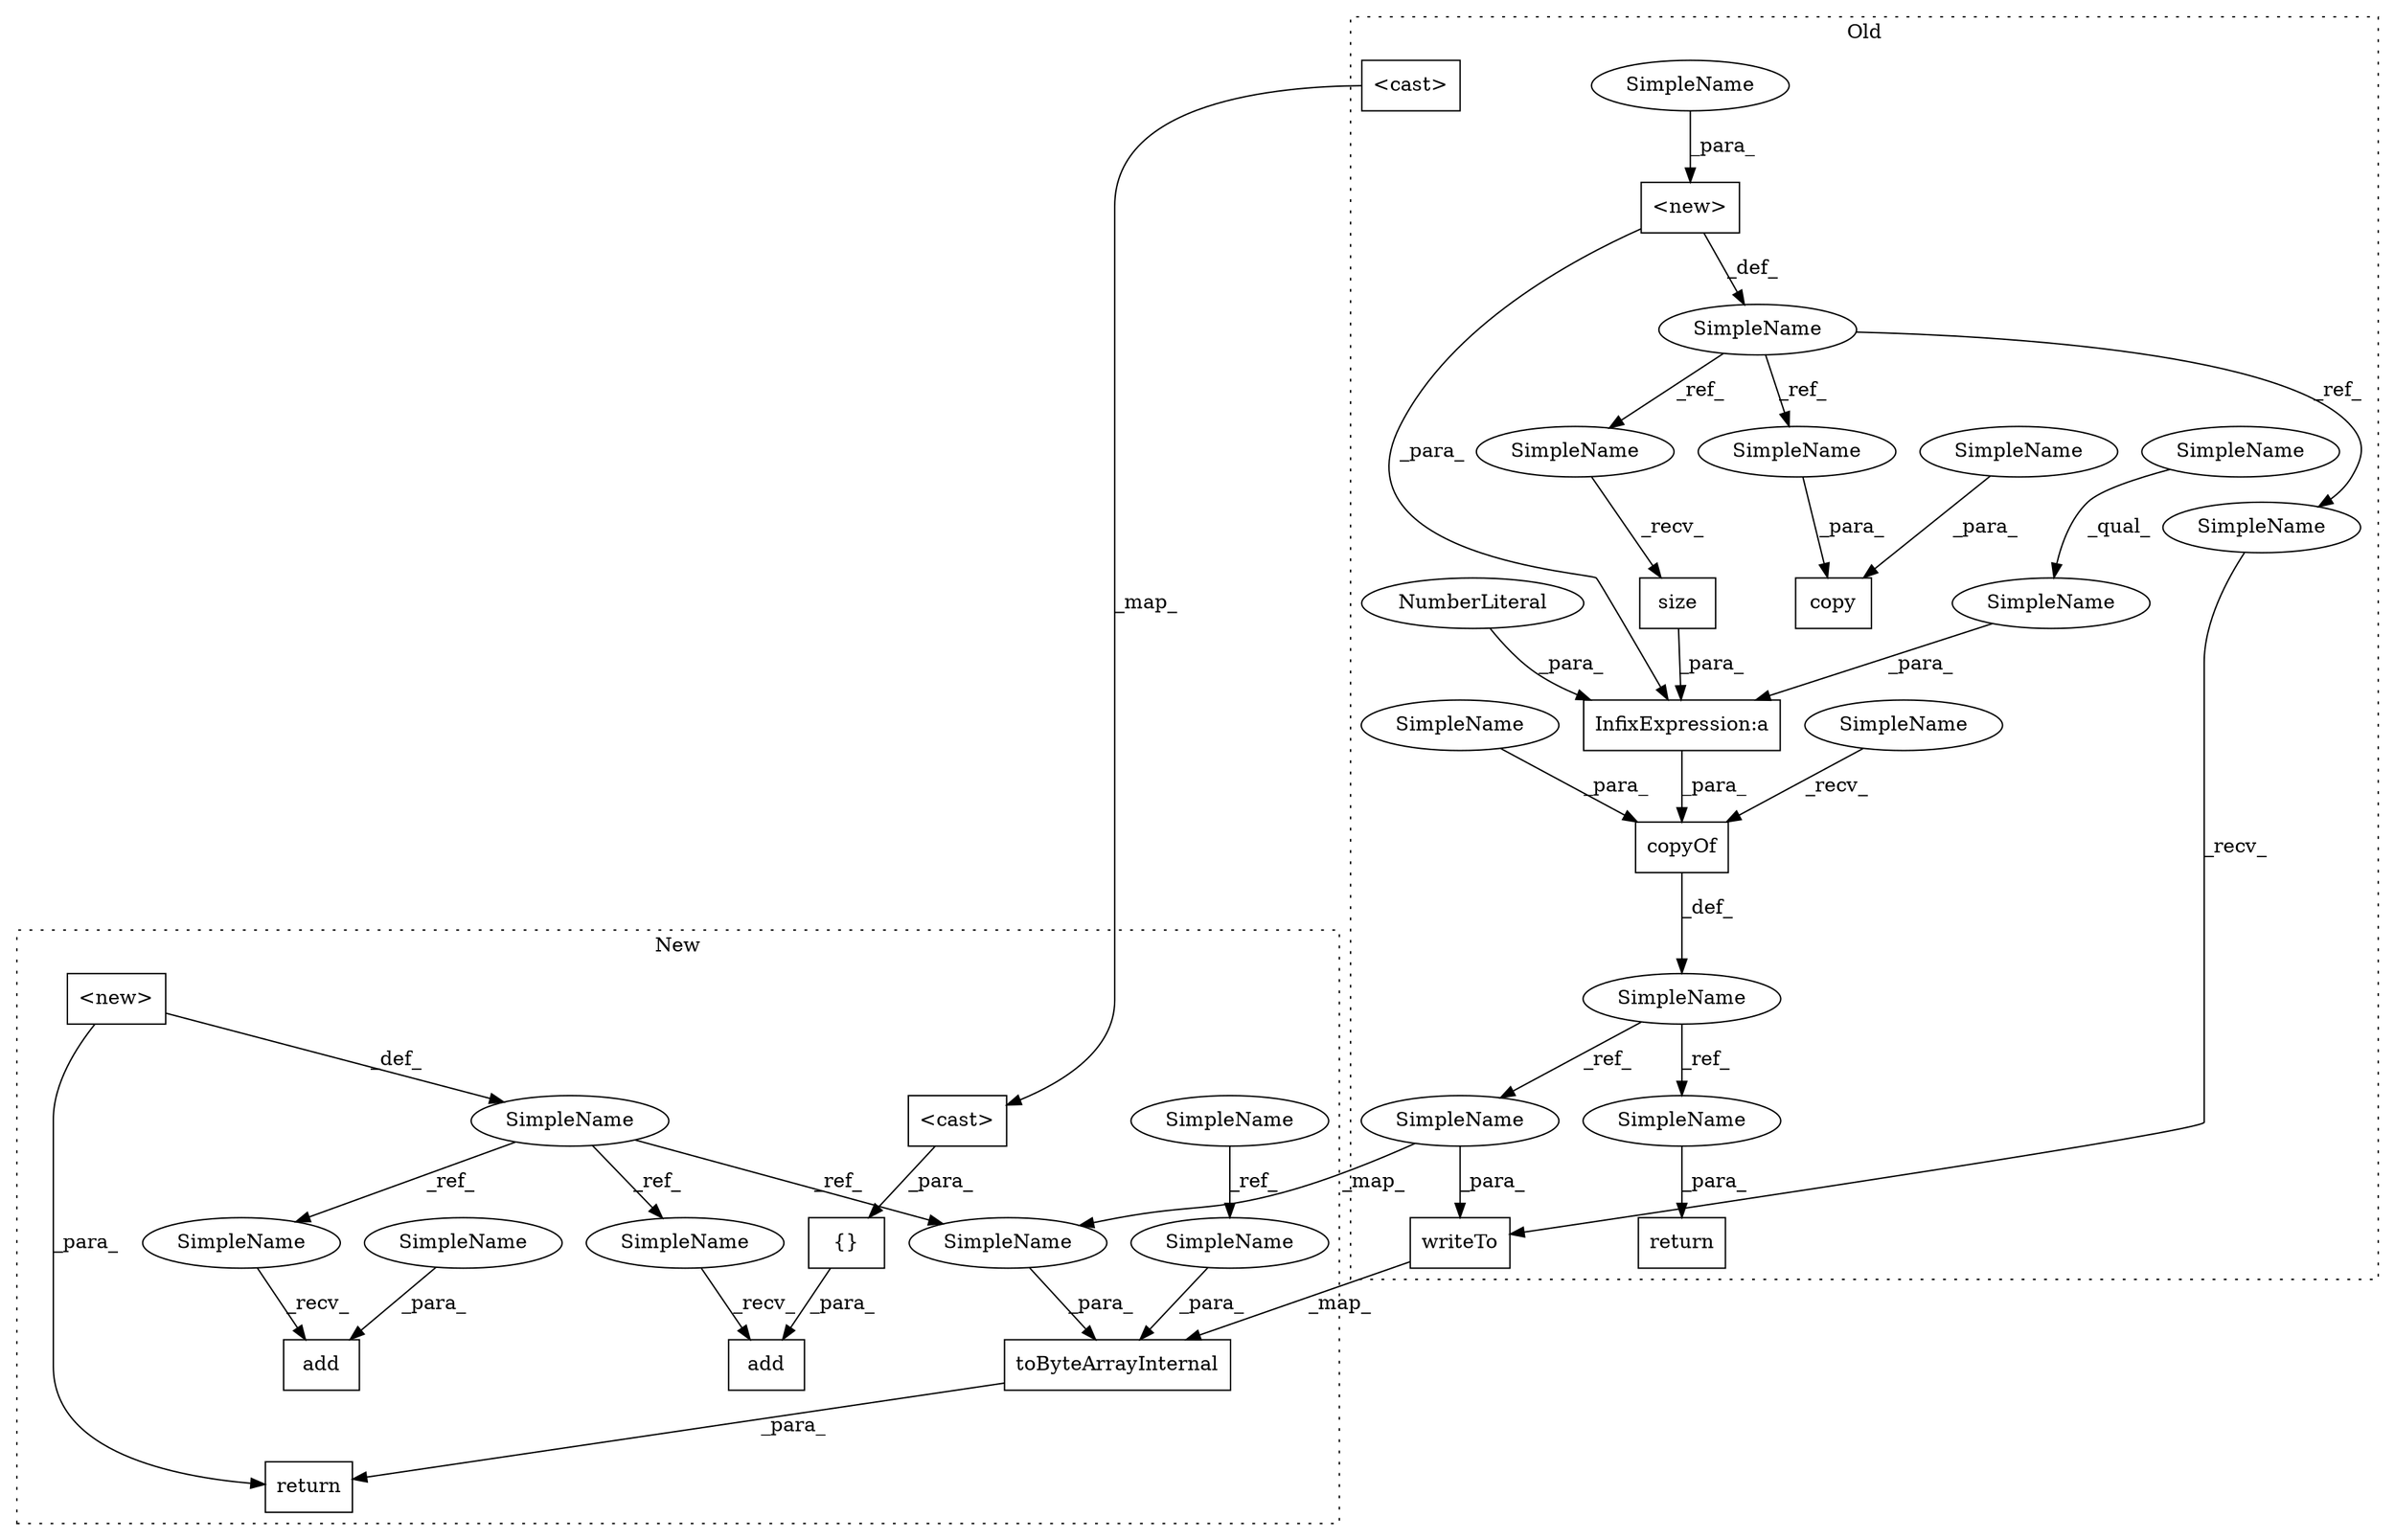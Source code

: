 digraph G {
subgraph cluster0 {
1 [label="writeTo" a="32" s="7583,7615" l="8,1" shape="box"];
3 [label="size" a="32" s="7529" l="6" shape="box"];
4 [label="InfixExpression:a" a="27" s="7518" l="3" shape="box"];
5 [label="NumberLiteral" a="34" s="7521" l="1" shape="ellipse"];
7 [label="SimpleName" a="42" s="7395" l="3" shape="ellipse"];
8 [label="SimpleName" a="42" s="7476" l="6" shape="ellipse"];
14 [label="<cast>" a="11" s="7565" l="7" shape="box"];
15 [label="SimpleName" a="42" s="7506" l="12" shape="ellipse"];
17 [label="<new>" a="14" s="7401,7442" l="30,1" shape="box"];
18 [label="copy" a="32" s="7449,7461" l="5,1" shape="box"];
19 [label="copyOf" a="32" s="7492,7535" l="7,1" shape="box"];
21 [label="return" a="41" s="7622" l="7" shape="box"];
22 [label="SimpleName" a="42" s="7485" l="6" shape="ellipse"];
26 [label="SimpleName" a="42" s="7431" l="11" shape="ellipse"];
27 [label="SimpleName" a="42" s="7499" l="5" shape="ellipse"];
28 [label="SimpleName" a="42" s="7506" l="5" shape="ellipse"];
31 [label="SimpleName" a="42" s="7454" l="2" shape="ellipse"];
32 [label="SimpleName" a="42" s="7579" l="3" shape="ellipse"];
33 [label="SimpleName" a="42" s="7525" l="3" shape="ellipse"];
34 [label="SimpleName" a="42" s="7458" l="3" shape="ellipse"];
35 [label="SimpleName" a="42" s="7629" l="6" shape="ellipse"];
36 [label="SimpleName" a="42" s="7591" l="6" shape="ellipse"];
label = "Old";
style="dotted";
}
subgraph cluster1 {
2 [label="toByteArrayInternal" a="32" s="10714,10760" l="20,1" shape="box"];
6 [label="SimpleName" a="42" s="9713" l="2" shape="ellipse"];
9 [label="SimpleName" a="42" s="10586" l="4" shape="ellipse"];
10 [label="add" a="32" s="10673,10700" l="4,1" shape="box"];
11 [label="{}" a="4" s="10688,10698" l="2,2" shape="box"];
12 [label="add" a="32" s="10652,10661" l="4,1" shape="box"];
13 [label="<cast>" a="11" s="10690" l="7" shape="box"];
16 [label="<new>" a="14" s="10593,10640" l="23,1" shape="box"];
20 [label="return" a="41" s="10707" l="7" shape="box"];
23 [label="SimpleName" a="42" s="10668" l="4" shape="ellipse"];
24 [label="SimpleName" a="42" s="10738" l="4" shape="ellipse"];
25 [label="SimpleName" a="42" s="10647" l="4" shape="ellipse"];
29 [label="SimpleName" a="42" s="10734" l="2" shape="ellipse"];
30 [label="SimpleName" a="42" s="10656" l="5" shape="ellipse"];
label = "New";
style="dotted";
}
1 -> 2 [label="_map_"];
2 -> 20 [label="_para_"];
3 -> 4 [label="_para_"];
4 -> 19 [label="_para_"];
5 -> 4 [label="_para_"];
6 -> 29 [label="_ref_"];
7 -> 33 [label="_ref_"];
7 -> 34 [label="_ref_"];
7 -> 32 [label="_ref_"];
8 -> 35 [label="_ref_"];
8 -> 36 [label="_ref_"];
9 -> 24 [label="_ref_"];
9 -> 25 [label="_ref_"];
9 -> 23 [label="_ref_"];
11 -> 10 [label="_para_"];
13 -> 11 [label="_para_"];
14 -> 13 [label="_map_"];
15 -> 4 [label="_para_"];
16 -> 20 [label="_para_"];
16 -> 9 [label="_def_"];
17 -> 7 [label="_def_"];
17 -> 4 [label="_para_"];
19 -> 8 [label="_def_"];
22 -> 19 [label="_recv_"];
23 -> 10 [label="_recv_"];
24 -> 2 [label="_para_"];
25 -> 12 [label="_recv_"];
26 -> 17 [label="_para_"];
27 -> 19 [label="_para_"];
28 -> 15 [label="_qual_"];
29 -> 2 [label="_para_"];
30 -> 12 [label="_para_"];
31 -> 18 [label="_para_"];
32 -> 1 [label="_recv_"];
33 -> 3 [label="_recv_"];
34 -> 18 [label="_para_"];
35 -> 21 [label="_para_"];
36 -> 24 [label="_map_"];
36 -> 1 [label="_para_"];
}